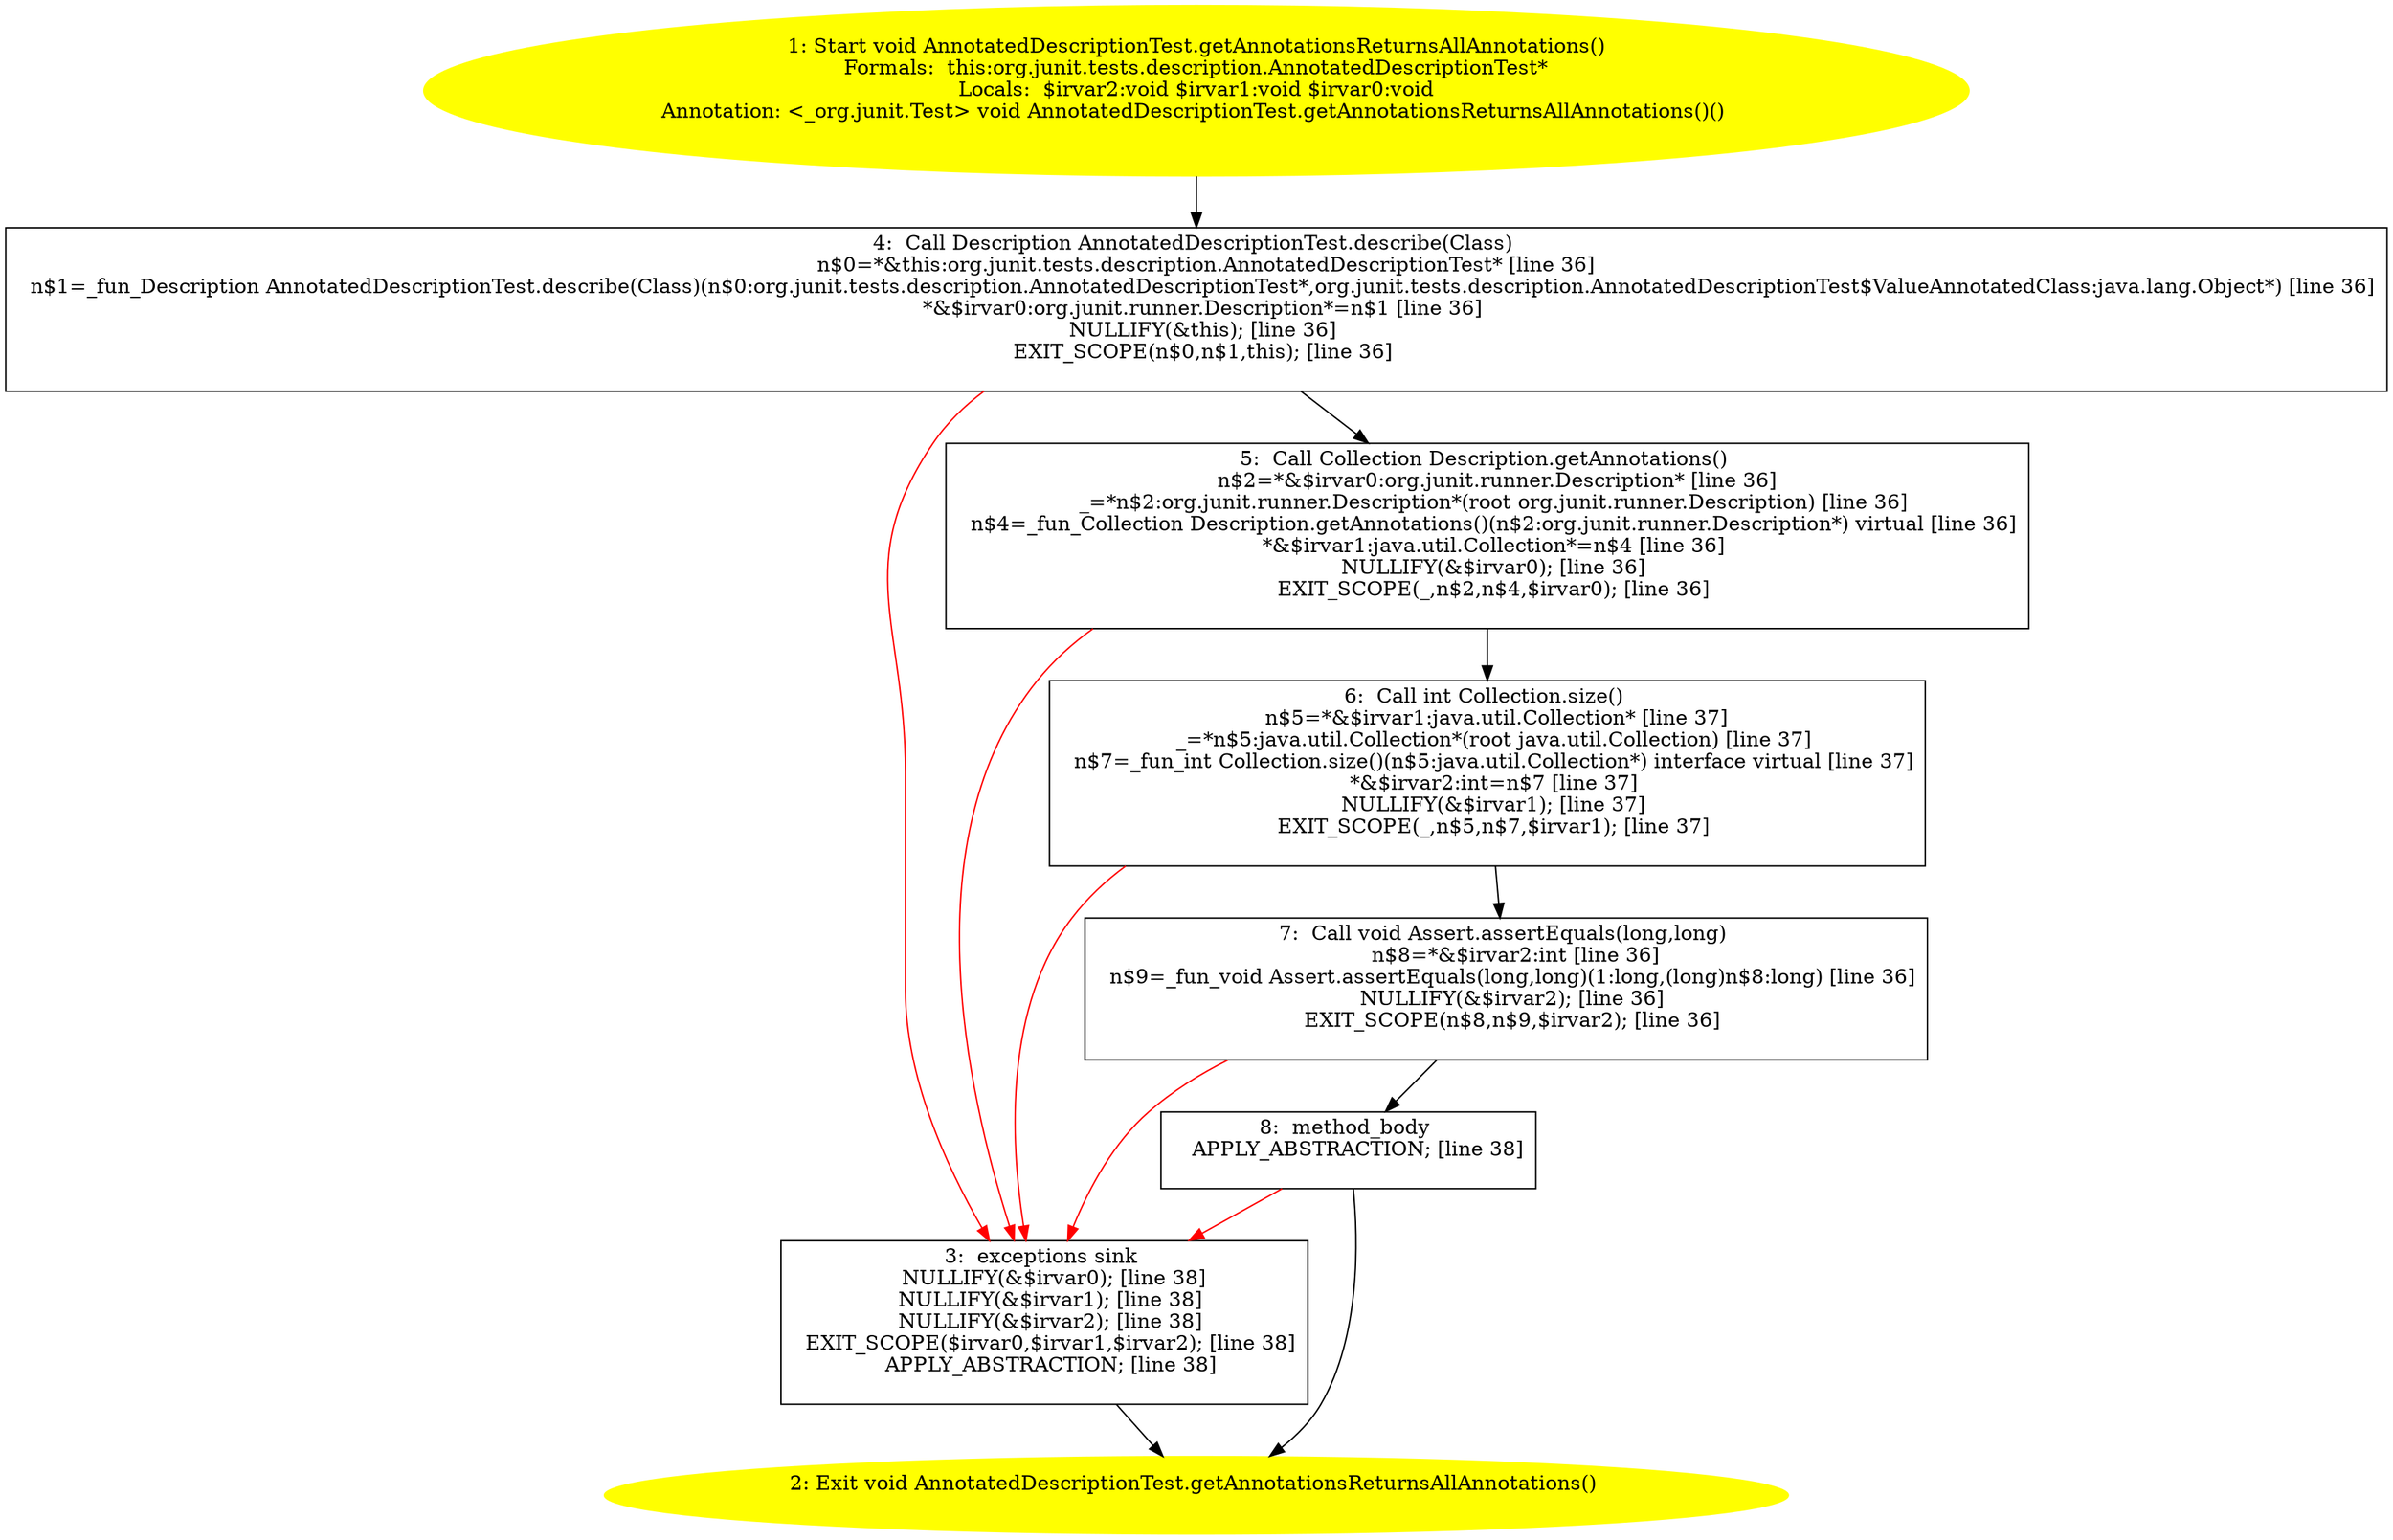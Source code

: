 /* @generated */
digraph cfg {
"org.junit.tests.description.AnnotatedDescriptionTest.getAnnotationsReturnsAllAnnotations():void.6c7bf896e1b6d162a817c82c77b332db_1" [label="1: Start void AnnotatedDescriptionTest.getAnnotationsReturnsAllAnnotations()\nFormals:  this:org.junit.tests.description.AnnotatedDescriptionTest*\nLocals:  $irvar2:void $irvar1:void $irvar0:void\nAnnotation: <_org.junit.Test> void AnnotatedDescriptionTest.getAnnotationsReturnsAllAnnotations()() \n  " color=yellow style=filled]
	

	 "org.junit.tests.description.AnnotatedDescriptionTest.getAnnotationsReturnsAllAnnotations():void.6c7bf896e1b6d162a817c82c77b332db_1" -> "org.junit.tests.description.AnnotatedDescriptionTest.getAnnotationsReturnsAllAnnotations():void.6c7bf896e1b6d162a817c82c77b332db_4" ;
"org.junit.tests.description.AnnotatedDescriptionTest.getAnnotationsReturnsAllAnnotations():void.6c7bf896e1b6d162a817c82c77b332db_2" [label="2: Exit void AnnotatedDescriptionTest.getAnnotationsReturnsAllAnnotations() \n  " color=yellow style=filled]
	

"org.junit.tests.description.AnnotatedDescriptionTest.getAnnotationsReturnsAllAnnotations():void.6c7bf896e1b6d162a817c82c77b332db_3" [label="3:  exceptions sink \n   NULLIFY(&$irvar0); [line 38]\n  NULLIFY(&$irvar1); [line 38]\n  NULLIFY(&$irvar2); [line 38]\n  EXIT_SCOPE($irvar0,$irvar1,$irvar2); [line 38]\n  APPLY_ABSTRACTION; [line 38]\n " shape="box"]
	

	 "org.junit.tests.description.AnnotatedDescriptionTest.getAnnotationsReturnsAllAnnotations():void.6c7bf896e1b6d162a817c82c77b332db_3" -> "org.junit.tests.description.AnnotatedDescriptionTest.getAnnotationsReturnsAllAnnotations():void.6c7bf896e1b6d162a817c82c77b332db_2" ;
"org.junit.tests.description.AnnotatedDescriptionTest.getAnnotationsReturnsAllAnnotations():void.6c7bf896e1b6d162a817c82c77b332db_4" [label="4:  Call Description AnnotatedDescriptionTest.describe(Class) \n   n$0=*&this:org.junit.tests.description.AnnotatedDescriptionTest* [line 36]\n  n$1=_fun_Description AnnotatedDescriptionTest.describe(Class)(n$0:org.junit.tests.description.AnnotatedDescriptionTest*,org.junit.tests.description.AnnotatedDescriptionTest$ValueAnnotatedClass:java.lang.Object*) [line 36]\n  *&$irvar0:org.junit.runner.Description*=n$1 [line 36]\n  NULLIFY(&this); [line 36]\n  EXIT_SCOPE(n$0,n$1,this); [line 36]\n " shape="box"]
	

	 "org.junit.tests.description.AnnotatedDescriptionTest.getAnnotationsReturnsAllAnnotations():void.6c7bf896e1b6d162a817c82c77b332db_4" -> "org.junit.tests.description.AnnotatedDescriptionTest.getAnnotationsReturnsAllAnnotations():void.6c7bf896e1b6d162a817c82c77b332db_5" ;
	 "org.junit.tests.description.AnnotatedDescriptionTest.getAnnotationsReturnsAllAnnotations():void.6c7bf896e1b6d162a817c82c77b332db_4" -> "org.junit.tests.description.AnnotatedDescriptionTest.getAnnotationsReturnsAllAnnotations():void.6c7bf896e1b6d162a817c82c77b332db_3" [color="red" ];
"org.junit.tests.description.AnnotatedDescriptionTest.getAnnotationsReturnsAllAnnotations():void.6c7bf896e1b6d162a817c82c77b332db_5" [label="5:  Call Collection Description.getAnnotations() \n   n$2=*&$irvar0:org.junit.runner.Description* [line 36]\n  _=*n$2:org.junit.runner.Description*(root org.junit.runner.Description) [line 36]\n  n$4=_fun_Collection Description.getAnnotations()(n$2:org.junit.runner.Description*) virtual [line 36]\n  *&$irvar1:java.util.Collection*=n$4 [line 36]\n  NULLIFY(&$irvar0); [line 36]\n  EXIT_SCOPE(_,n$2,n$4,$irvar0); [line 36]\n " shape="box"]
	

	 "org.junit.tests.description.AnnotatedDescriptionTest.getAnnotationsReturnsAllAnnotations():void.6c7bf896e1b6d162a817c82c77b332db_5" -> "org.junit.tests.description.AnnotatedDescriptionTest.getAnnotationsReturnsAllAnnotations():void.6c7bf896e1b6d162a817c82c77b332db_6" ;
	 "org.junit.tests.description.AnnotatedDescriptionTest.getAnnotationsReturnsAllAnnotations():void.6c7bf896e1b6d162a817c82c77b332db_5" -> "org.junit.tests.description.AnnotatedDescriptionTest.getAnnotationsReturnsAllAnnotations():void.6c7bf896e1b6d162a817c82c77b332db_3" [color="red" ];
"org.junit.tests.description.AnnotatedDescriptionTest.getAnnotationsReturnsAllAnnotations():void.6c7bf896e1b6d162a817c82c77b332db_6" [label="6:  Call int Collection.size() \n   n$5=*&$irvar1:java.util.Collection* [line 37]\n  _=*n$5:java.util.Collection*(root java.util.Collection) [line 37]\n  n$7=_fun_int Collection.size()(n$5:java.util.Collection*) interface virtual [line 37]\n  *&$irvar2:int=n$7 [line 37]\n  NULLIFY(&$irvar1); [line 37]\n  EXIT_SCOPE(_,n$5,n$7,$irvar1); [line 37]\n " shape="box"]
	

	 "org.junit.tests.description.AnnotatedDescriptionTest.getAnnotationsReturnsAllAnnotations():void.6c7bf896e1b6d162a817c82c77b332db_6" -> "org.junit.tests.description.AnnotatedDescriptionTest.getAnnotationsReturnsAllAnnotations():void.6c7bf896e1b6d162a817c82c77b332db_7" ;
	 "org.junit.tests.description.AnnotatedDescriptionTest.getAnnotationsReturnsAllAnnotations():void.6c7bf896e1b6d162a817c82c77b332db_6" -> "org.junit.tests.description.AnnotatedDescriptionTest.getAnnotationsReturnsAllAnnotations():void.6c7bf896e1b6d162a817c82c77b332db_3" [color="red" ];
"org.junit.tests.description.AnnotatedDescriptionTest.getAnnotationsReturnsAllAnnotations():void.6c7bf896e1b6d162a817c82c77b332db_7" [label="7:  Call void Assert.assertEquals(long,long) \n   n$8=*&$irvar2:int [line 36]\n  n$9=_fun_void Assert.assertEquals(long,long)(1:long,(long)n$8:long) [line 36]\n  NULLIFY(&$irvar2); [line 36]\n  EXIT_SCOPE(n$8,n$9,$irvar2); [line 36]\n " shape="box"]
	

	 "org.junit.tests.description.AnnotatedDescriptionTest.getAnnotationsReturnsAllAnnotations():void.6c7bf896e1b6d162a817c82c77b332db_7" -> "org.junit.tests.description.AnnotatedDescriptionTest.getAnnotationsReturnsAllAnnotations():void.6c7bf896e1b6d162a817c82c77b332db_8" ;
	 "org.junit.tests.description.AnnotatedDescriptionTest.getAnnotationsReturnsAllAnnotations():void.6c7bf896e1b6d162a817c82c77b332db_7" -> "org.junit.tests.description.AnnotatedDescriptionTest.getAnnotationsReturnsAllAnnotations():void.6c7bf896e1b6d162a817c82c77b332db_3" [color="red" ];
"org.junit.tests.description.AnnotatedDescriptionTest.getAnnotationsReturnsAllAnnotations():void.6c7bf896e1b6d162a817c82c77b332db_8" [label="8:  method_body \n   APPLY_ABSTRACTION; [line 38]\n " shape="box"]
	

	 "org.junit.tests.description.AnnotatedDescriptionTest.getAnnotationsReturnsAllAnnotations():void.6c7bf896e1b6d162a817c82c77b332db_8" -> "org.junit.tests.description.AnnotatedDescriptionTest.getAnnotationsReturnsAllAnnotations():void.6c7bf896e1b6d162a817c82c77b332db_2" ;
	 "org.junit.tests.description.AnnotatedDescriptionTest.getAnnotationsReturnsAllAnnotations():void.6c7bf896e1b6d162a817c82c77b332db_8" -> "org.junit.tests.description.AnnotatedDescriptionTest.getAnnotationsReturnsAllAnnotations():void.6c7bf896e1b6d162a817c82c77b332db_3" [color="red" ];
}
